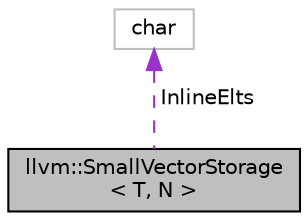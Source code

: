 digraph "llvm::SmallVectorStorage&lt; T, N &gt;"
{
 // LATEX_PDF_SIZE
  bgcolor="transparent";
  edge [fontname="Helvetica",fontsize="10",labelfontname="Helvetica",labelfontsize="10"];
  node [fontname="Helvetica",fontsize="10",shape=record];
  Node1 [label="llvm::SmallVectorStorage\l\< T, N \>",height=0.2,width=0.4,color="black", fillcolor="grey75", style="filled", fontcolor="black",tooltip="Storage for the SmallVector elements."];
  Node2 -> Node1 [dir="back",color="darkorchid3",fontsize="10",style="dashed",label=" InlineElts" ,fontname="Helvetica"];
  Node2 [label="char",height=0.2,width=0.4,color="grey75",tooltip=" "];
}
